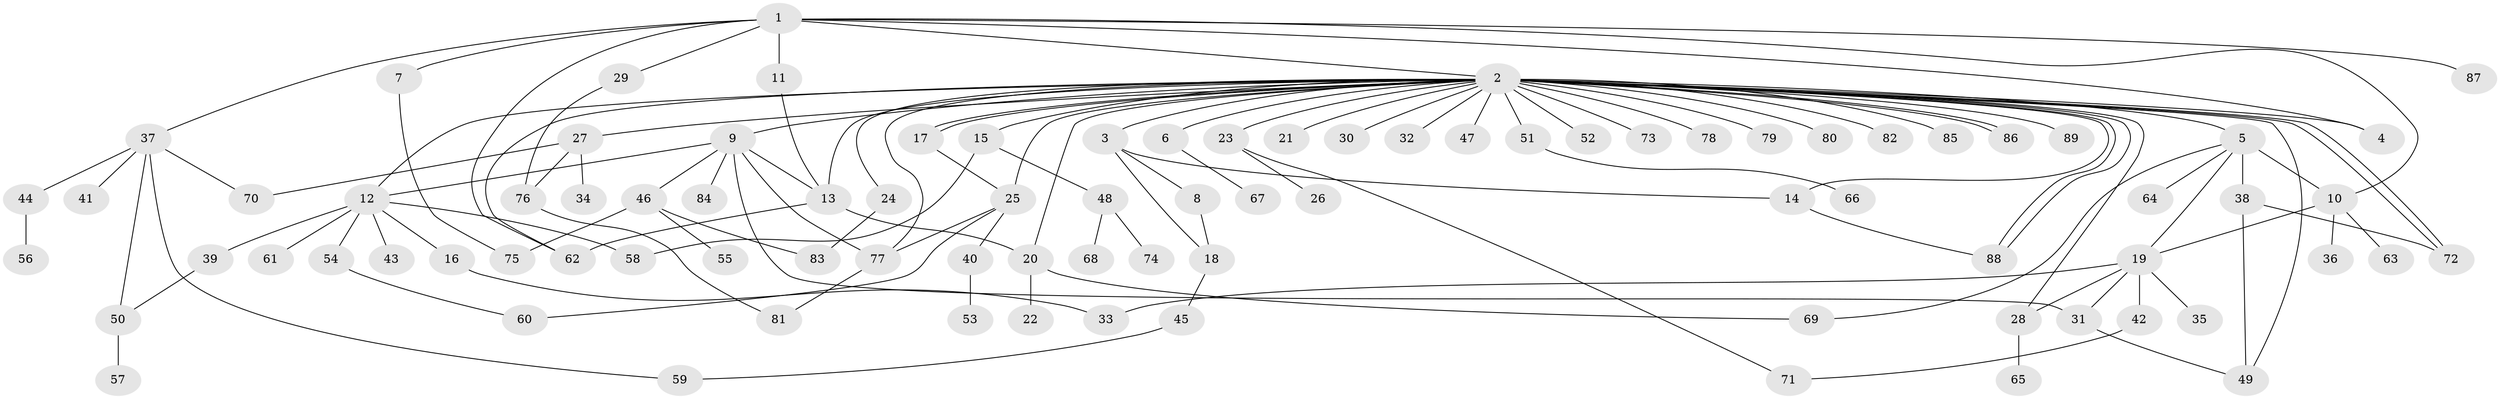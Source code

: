 // Generated by graph-tools (version 1.1) at 2025/49/03/09/25 03:49:57]
// undirected, 89 vertices, 124 edges
graph export_dot {
graph [start="1"]
  node [color=gray90,style=filled];
  1;
  2;
  3;
  4;
  5;
  6;
  7;
  8;
  9;
  10;
  11;
  12;
  13;
  14;
  15;
  16;
  17;
  18;
  19;
  20;
  21;
  22;
  23;
  24;
  25;
  26;
  27;
  28;
  29;
  30;
  31;
  32;
  33;
  34;
  35;
  36;
  37;
  38;
  39;
  40;
  41;
  42;
  43;
  44;
  45;
  46;
  47;
  48;
  49;
  50;
  51;
  52;
  53;
  54;
  55;
  56;
  57;
  58;
  59;
  60;
  61;
  62;
  63;
  64;
  65;
  66;
  67;
  68;
  69;
  70;
  71;
  72;
  73;
  74;
  75;
  76;
  77;
  78;
  79;
  80;
  81;
  82;
  83;
  84;
  85;
  86;
  87;
  88;
  89;
  1 -- 2;
  1 -- 4;
  1 -- 7;
  1 -- 10;
  1 -- 11;
  1 -- 29;
  1 -- 37;
  1 -- 62;
  1 -- 87;
  2 -- 3;
  2 -- 4;
  2 -- 5;
  2 -- 6;
  2 -- 9;
  2 -- 12;
  2 -- 13;
  2 -- 14;
  2 -- 15;
  2 -- 17;
  2 -- 17;
  2 -- 20;
  2 -- 21;
  2 -- 23;
  2 -- 24;
  2 -- 25;
  2 -- 27;
  2 -- 28;
  2 -- 30;
  2 -- 32;
  2 -- 47;
  2 -- 49;
  2 -- 51;
  2 -- 52;
  2 -- 62;
  2 -- 72;
  2 -- 72;
  2 -- 73;
  2 -- 77;
  2 -- 78;
  2 -- 79;
  2 -- 80;
  2 -- 82;
  2 -- 85;
  2 -- 86;
  2 -- 86;
  2 -- 88;
  2 -- 88;
  2 -- 89;
  3 -- 8;
  3 -- 14;
  3 -- 18;
  5 -- 10;
  5 -- 19;
  5 -- 38;
  5 -- 64;
  5 -- 69;
  6 -- 67;
  7 -- 75;
  8 -- 18;
  9 -- 12;
  9 -- 13;
  9 -- 31;
  9 -- 46;
  9 -- 77;
  9 -- 84;
  10 -- 19;
  10 -- 36;
  10 -- 63;
  11 -- 13;
  12 -- 16;
  12 -- 39;
  12 -- 43;
  12 -- 54;
  12 -- 58;
  12 -- 61;
  13 -- 20;
  13 -- 62;
  14 -- 88;
  15 -- 48;
  15 -- 58;
  16 -- 33;
  17 -- 25;
  18 -- 45;
  19 -- 28;
  19 -- 31;
  19 -- 33;
  19 -- 35;
  19 -- 42;
  20 -- 22;
  20 -- 69;
  23 -- 26;
  23 -- 71;
  24 -- 83;
  25 -- 40;
  25 -- 60;
  25 -- 77;
  27 -- 34;
  27 -- 70;
  27 -- 76;
  28 -- 65;
  29 -- 76;
  31 -- 49;
  37 -- 41;
  37 -- 44;
  37 -- 50;
  37 -- 59;
  37 -- 70;
  38 -- 49;
  38 -- 72;
  39 -- 50;
  40 -- 53;
  42 -- 71;
  44 -- 56;
  45 -- 59;
  46 -- 55;
  46 -- 75;
  46 -- 83;
  48 -- 68;
  48 -- 74;
  50 -- 57;
  51 -- 66;
  54 -- 60;
  76 -- 81;
  77 -- 81;
}
